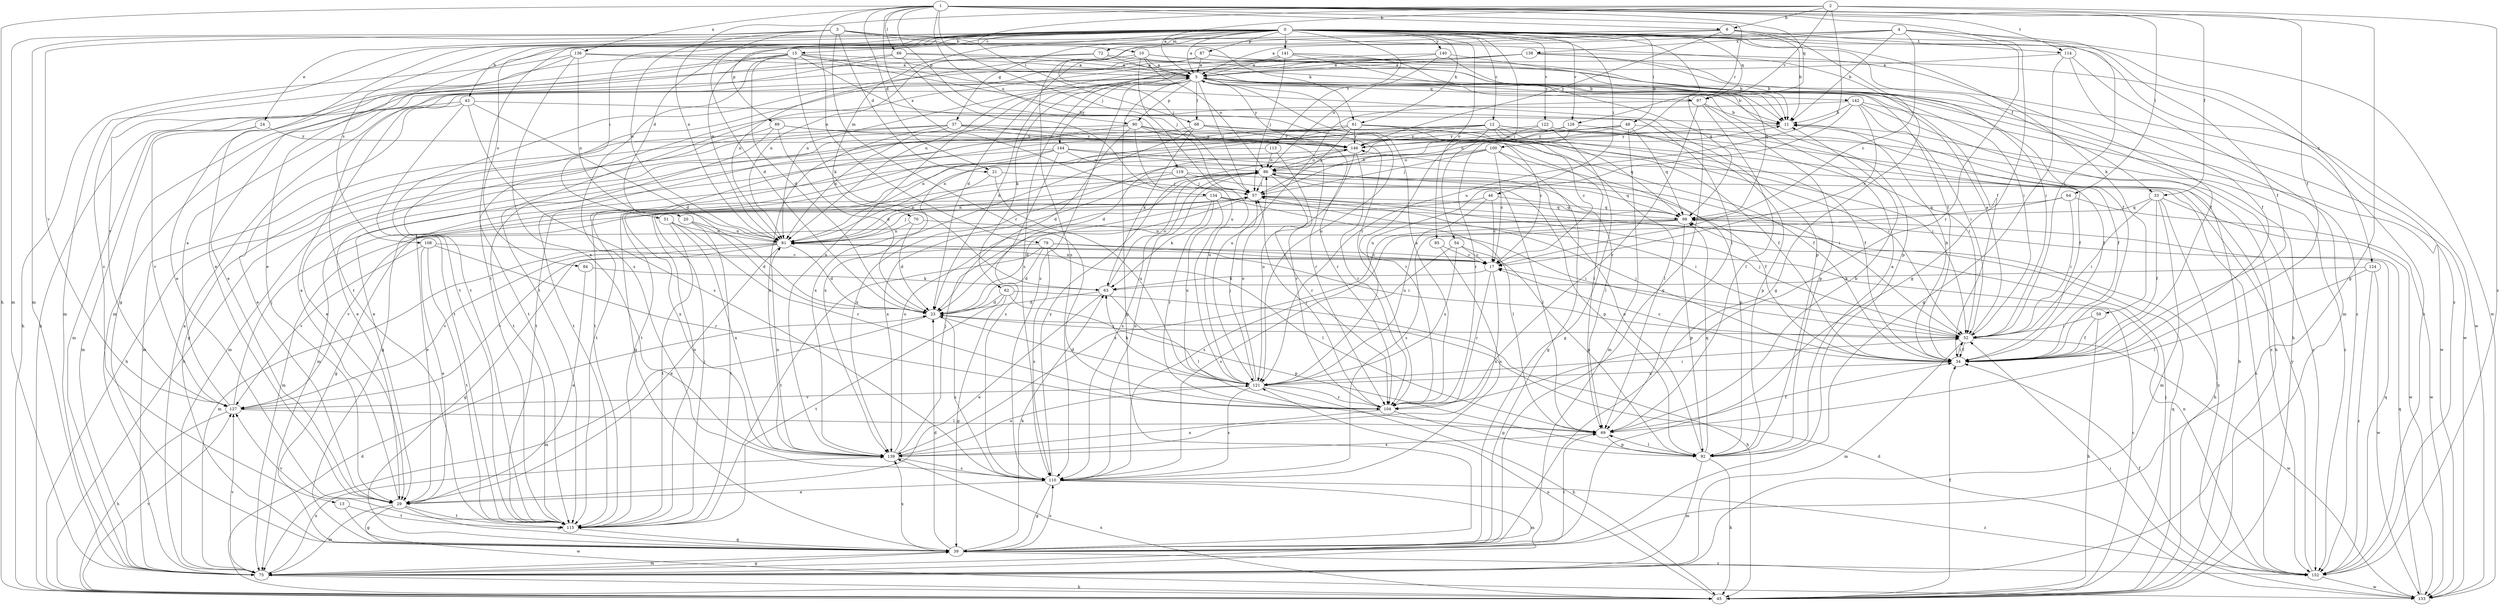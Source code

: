strict digraph  {
0;
1;
2;
3;
4;
5;
8;
10;
11;
12;
13;
15;
17;
20;
21;
23;
24;
29;
33;
34;
37;
39;
43;
45;
46;
48;
51;
52;
54;
57;
59;
61;
62;
63;
64;
66;
68;
69;
70;
72;
75;
79;
81;
84;
85;
86;
87;
89;
90;
92;
97;
98;
100;
104;
108;
110;
113;
114;
115;
119;
121;
122;
124;
126;
127;
133;
134;
136;
138;
139;
140;
141;
142;
144;
146;
152;
0 -> 5  [label=a];
0 -> 12  [label=c];
0 -> 13  [label=c];
0 -> 15  [label=c];
0 -> 20  [label=d];
0 -> 24  [label=e];
0 -> 29  [label=e];
0 -> 33  [label=f];
0 -> 37  [label=g];
0 -> 39  [label=g];
0 -> 43  [label=h];
0 -> 46  [label=i];
0 -> 48  [label=i];
0 -> 51  [label=i];
0 -> 54  [label=j];
0 -> 57  [label=j];
0 -> 59  [label=k];
0 -> 61  [label=k];
0 -> 70  [label=m];
0 -> 72  [label=m];
0 -> 75  [label=m];
0 -> 84  [label=o];
0 -> 85  [label=o];
0 -> 87  [label=p];
0 -> 89  [label=p];
0 -> 97  [label=q];
0 -> 108  [label=s];
0 -> 113  [label=t];
0 -> 122  [label=v];
0 -> 124  [label=v];
0 -> 126  [label=v];
0 -> 133  [label=w];
0 -> 140  [label=y];
0 -> 141  [label=y];
0 -> 152  [label=z];
1 -> 8  [label=b];
1 -> 21  [label=d];
1 -> 33  [label=f];
1 -> 34  [label=f];
1 -> 39  [label=g];
1 -> 45  [label=h];
1 -> 57  [label=j];
1 -> 64  [label=l];
1 -> 66  [label=l];
1 -> 79  [label=n];
1 -> 90  [label=p];
1 -> 97  [label=q];
1 -> 100  [label=r];
1 -> 114  [label=t];
1 -> 119  [label=u];
1 -> 134  [label=x];
1 -> 136  [label=x];
2 -> 5  [label=a];
2 -> 8  [label=b];
2 -> 39  [label=g];
2 -> 68  [label=l];
2 -> 81  [label=n];
2 -> 121  [label=u];
2 -> 126  [label=v];
2 -> 152  [label=z];
3 -> 10  [label=b];
3 -> 21  [label=d];
3 -> 23  [label=d];
3 -> 34  [label=f];
3 -> 61  [label=k];
3 -> 75  [label=m];
3 -> 81  [label=n];
3 -> 104  [label=r];
3 -> 127  [label=v];
4 -> 5  [label=a];
4 -> 11  [label=b];
4 -> 17  [label=c];
4 -> 29  [label=e];
4 -> 34  [label=f];
4 -> 52  [label=i];
4 -> 104  [label=r];
4 -> 138  [label=x];
5 -> 11  [label=b];
5 -> 23  [label=d];
5 -> 39  [label=g];
5 -> 45  [label=h];
5 -> 57  [label=j];
5 -> 62  [label=k];
5 -> 68  [label=l];
5 -> 90  [label=p];
5 -> 97  [label=q];
5 -> 110  [label=s];
5 -> 121  [label=u];
5 -> 133  [label=w];
5 -> 142  [label=y];
5 -> 144  [label=y];
5 -> 146  [label=y];
8 -> 11  [label=b];
8 -> 39  [label=g];
8 -> 81  [label=n];
8 -> 110  [label=s];
8 -> 114  [label=t];
8 -> 115  [label=t];
8 -> 146  [label=y];
10 -> 5  [label=a];
10 -> 23  [label=d];
10 -> 34  [label=f];
10 -> 57  [label=j];
10 -> 81  [label=n];
10 -> 86  [label=o];
10 -> 152  [label=z];
11 -> 146  [label=y];
11 -> 152  [label=z];
12 -> 29  [label=e];
12 -> 34  [label=f];
12 -> 45  [label=h];
12 -> 52  [label=i];
12 -> 69  [label=l];
12 -> 75  [label=m];
12 -> 81  [label=n];
12 -> 98  [label=q];
12 -> 104  [label=r];
12 -> 146  [label=y];
12 -> 152  [label=z];
13 -> 39  [label=g];
13 -> 115  [label=t];
15 -> 5  [label=a];
15 -> 23  [label=d];
15 -> 29  [label=e];
15 -> 63  [label=k];
15 -> 69  [label=l];
15 -> 75  [label=m];
15 -> 92  [label=p];
15 -> 104  [label=r];
15 -> 110  [label=s];
15 -> 127  [label=v];
17 -> 63  [label=k];
17 -> 81  [label=n];
17 -> 104  [label=r];
17 -> 139  [label=x];
20 -> 23  [label=d];
20 -> 81  [label=n];
20 -> 115  [label=t];
21 -> 57  [label=j];
21 -> 81  [label=n];
21 -> 121  [label=u];
23 -> 52  [label=i];
23 -> 75  [label=m];
23 -> 110  [label=s];
24 -> 75  [label=m];
24 -> 127  [label=v];
24 -> 146  [label=y];
29 -> 5  [label=a];
29 -> 39  [label=g];
29 -> 75  [label=m];
29 -> 115  [label=t];
29 -> 133  [label=w];
33 -> 34  [label=f];
33 -> 45  [label=h];
33 -> 52  [label=i];
33 -> 75  [label=m];
33 -> 98  [label=q];
33 -> 133  [label=w];
34 -> 11  [label=b];
34 -> 17  [label=c];
34 -> 52  [label=i];
34 -> 57  [label=j];
34 -> 121  [label=u];
37 -> 39  [label=g];
37 -> 52  [label=i];
37 -> 69  [label=l];
37 -> 75  [label=m];
37 -> 81  [label=n];
37 -> 104  [label=r];
37 -> 139  [label=x];
37 -> 146  [label=y];
39 -> 23  [label=d];
39 -> 63  [label=k];
39 -> 69  [label=l];
39 -> 75  [label=m];
39 -> 110  [label=s];
39 -> 139  [label=x];
39 -> 152  [label=z];
43 -> 11  [label=b];
43 -> 23  [label=d];
43 -> 29  [label=e];
43 -> 75  [label=m];
43 -> 110  [label=s];
43 -> 115  [label=t];
45 -> 11  [label=b];
45 -> 17  [label=c];
45 -> 23  [label=d];
45 -> 34  [label=f];
45 -> 57  [label=j];
45 -> 98  [label=q];
45 -> 121  [label=u];
45 -> 127  [label=v];
45 -> 139  [label=x];
46 -> 17  [label=c];
46 -> 29  [label=e];
46 -> 98  [label=q];
46 -> 121  [label=u];
48 -> 23  [label=d];
48 -> 34  [label=f];
48 -> 75  [label=m];
48 -> 98  [label=q];
48 -> 115  [label=t];
48 -> 146  [label=y];
51 -> 81  [label=n];
51 -> 104  [label=r];
51 -> 115  [label=t];
51 -> 139  [label=x];
52 -> 5  [label=a];
52 -> 34  [label=f];
52 -> 57  [label=j];
52 -> 75  [label=m];
52 -> 133  [label=w];
54 -> 17  [label=c];
54 -> 92  [label=p];
54 -> 110  [label=s];
54 -> 121  [label=u];
57 -> 11  [label=b];
57 -> 23  [label=d];
57 -> 52  [label=i];
57 -> 75  [label=m];
57 -> 98  [label=q];
59 -> 34  [label=f];
59 -> 45  [label=h];
59 -> 52  [label=i];
61 -> 17  [label=c];
61 -> 34  [label=f];
61 -> 57  [label=j];
61 -> 115  [label=t];
61 -> 139  [label=x];
61 -> 146  [label=y];
61 -> 152  [label=z];
62 -> 23  [label=d];
62 -> 39  [label=g];
62 -> 45  [label=h];
62 -> 92  [label=p];
62 -> 115  [label=t];
63 -> 23  [label=d];
63 -> 29  [label=e];
63 -> 69  [label=l];
63 -> 86  [label=o];
64 -> 52  [label=i];
64 -> 98  [label=q];
64 -> 110  [label=s];
64 -> 133  [label=w];
66 -> 5  [label=a];
66 -> 11  [label=b];
66 -> 39  [label=g];
66 -> 115  [label=t];
66 -> 121  [label=u];
68 -> 17  [label=c];
68 -> 34  [label=f];
68 -> 63  [label=k];
68 -> 115  [label=t];
68 -> 139  [label=x];
68 -> 146  [label=y];
69 -> 11  [label=b];
69 -> 34  [label=f];
69 -> 92  [label=p];
69 -> 139  [label=x];
70 -> 23  [label=d];
70 -> 52  [label=i];
70 -> 81  [label=n];
72 -> 5  [label=a];
72 -> 45  [label=h];
72 -> 52  [label=i];
72 -> 81  [label=n];
75 -> 5  [label=a];
75 -> 39  [label=g];
75 -> 45  [label=h];
75 -> 127  [label=v];
75 -> 139  [label=x];
79 -> 17  [label=c];
79 -> 23  [label=d];
79 -> 52  [label=i];
79 -> 69  [label=l];
79 -> 110  [label=s];
79 -> 115  [label=t];
79 -> 127  [label=v];
81 -> 17  [label=c];
81 -> 23  [label=d];
81 -> 29  [label=e];
81 -> 39  [label=g];
81 -> 57  [label=j];
81 -> 75  [label=m];
81 -> 127  [label=v];
84 -> 29  [label=e];
84 -> 63  [label=k];
85 -> 17  [label=c];
85 -> 110  [label=s];
86 -> 57  [label=j];
86 -> 92  [label=p];
86 -> 98  [label=q];
86 -> 104  [label=r];
86 -> 110  [label=s];
86 -> 139  [label=x];
86 -> 152  [label=z];
87 -> 5  [label=a];
87 -> 75  [label=m];
87 -> 115  [label=t];
87 -> 133  [label=w];
87 -> 152  [label=z];
89 -> 23  [label=d];
89 -> 29  [label=e];
89 -> 34  [label=f];
89 -> 115  [label=t];
89 -> 146  [label=y];
90 -> 23  [label=d];
90 -> 29  [label=e];
90 -> 45  [label=h];
90 -> 52  [label=i];
90 -> 104  [label=r];
90 -> 121  [label=u];
90 -> 146  [label=y];
92 -> 5  [label=a];
92 -> 45  [label=h];
92 -> 69  [label=l];
92 -> 75  [label=m];
92 -> 86  [label=o];
92 -> 98  [label=q];
97 -> 11  [label=b];
97 -> 69  [label=l];
97 -> 92  [label=p];
97 -> 104  [label=r];
97 -> 121  [label=u];
98 -> 81  [label=n];
98 -> 92  [label=p];
98 -> 110  [label=s];
98 -> 127  [label=v];
98 -> 139  [label=x];
100 -> 17  [label=c];
100 -> 39  [label=g];
100 -> 57  [label=j];
100 -> 86  [label=o];
100 -> 92  [label=p];
100 -> 139  [label=x];
104 -> 5  [label=a];
104 -> 57  [label=j];
104 -> 92  [label=p];
104 -> 139  [label=x];
108 -> 17  [label=c];
108 -> 29  [label=e];
108 -> 104  [label=r];
108 -> 115  [label=t];
108 -> 127  [label=v];
110 -> 29  [label=e];
110 -> 39  [label=g];
110 -> 75  [label=m];
110 -> 86  [label=o];
110 -> 146  [label=y];
110 -> 152  [label=z];
113 -> 39  [label=g];
113 -> 86  [label=o];
113 -> 104  [label=r];
114 -> 5  [label=a];
114 -> 34  [label=f];
114 -> 39  [label=g];
114 -> 75  [label=m];
115 -> 39  [label=g];
115 -> 57  [label=j];
115 -> 86  [label=o];
115 -> 127  [label=v];
119 -> 34  [label=f];
119 -> 57  [label=j];
119 -> 69  [label=l];
119 -> 81  [label=n];
119 -> 139  [label=x];
121 -> 23  [label=d];
121 -> 45  [label=h];
121 -> 52  [label=i];
121 -> 57  [label=j];
121 -> 63  [label=k];
121 -> 86  [label=o];
121 -> 104  [label=r];
121 -> 110  [label=s];
121 -> 127  [label=v];
122 -> 34  [label=f];
122 -> 39  [label=g];
122 -> 81  [label=n];
122 -> 146  [label=y];
124 -> 63  [label=k];
124 -> 69  [label=l];
124 -> 133  [label=w];
124 -> 152  [label=z];
126 -> 86  [label=o];
126 -> 92  [label=p];
126 -> 104  [label=r];
126 -> 146  [label=y];
127 -> 5  [label=a];
127 -> 45  [label=h];
127 -> 57  [label=j];
127 -> 69  [label=l];
133 -> 23  [label=d];
133 -> 52  [label=i];
133 -> 98  [label=q];
134 -> 39  [label=g];
134 -> 63  [label=k];
134 -> 69  [label=l];
134 -> 98  [label=q];
134 -> 104  [label=r];
134 -> 121  [label=u];
134 -> 152  [label=z];
136 -> 5  [label=a];
136 -> 11  [label=b];
136 -> 29  [label=e];
136 -> 45  [label=h];
136 -> 81  [label=n];
136 -> 139  [label=x];
138 -> 5  [label=a];
138 -> 11  [label=b];
138 -> 34  [label=f];
138 -> 52  [label=i];
138 -> 81  [label=n];
138 -> 115  [label=t];
138 -> 139  [label=x];
139 -> 57  [label=j];
139 -> 81  [label=n];
139 -> 86  [label=o];
139 -> 110  [label=s];
139 -> 121  [label=u];
140 -> 5  [label=a];
140 -> 11  [label=b];
140 -> 86  [label=o];
140 -> 98  [label=q];
140 -> 110  [label=s];
141 -> 5  [label=a];
141 -> 34  [label=f];
141 -> 57  [label=j];
141 -> 81  [label=n];
141 -> 92  [label=p];
141 -> 98  [label=q];
141 -> 115  [label=t];
142 -> 11  [label=b];
142 -> 17  [label=c];
142 -> 45  [label=h];
142 -> 52  [label=i];
142 -> 115  [label=t];
142 -> 121  [label=u];
142 -> 133  [label=w];
144 -> 39  [label=g];
144 -> 52  [label=i];
144 -> 69  [label=l];
144 -> 75  [label=m];
144 -> 86  [label=o];
144 -> 110  [label=s];
144 -> 115  [label=t];
146 -> 86  [label=o];
146 -> 104  [label=r];
146 -> 115  [label=t];
146 -> 121  [label=u];
152 -> 34  [label=f];
152 -> 81  [label=n];
152 -> 98  [label=q];
152 -> 133  [label=w];
152 -> 146  [label=y];
}
